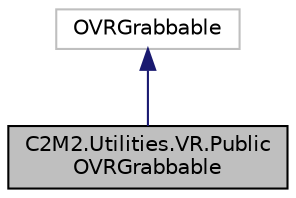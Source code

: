 digraph "C2M2.Utilities.VR.PublicOVRGrabbable"
{
 // LATEX_PDF_SIZE
  edge [fontname="Helvetica",fontsize="10",labelfontname="Helvetica",labelfontsize="10"];
  node [fontname="Helvetica",fontsize="10",shape=record];
  Node1 [label="C2M2.Utilities.VR.Public\lOVRGrabbable",height=0.2,width=0.4,color="black", fillcolor="grey75", style="filled", fontcolor="black",tooltip="Offers a public interface for other scripts to change OVRGrabber's grab points, such as when using co..."];
  Node2 -> Node1 [dir="back",color="midnightblue",fontsize="10",style="solid",fontname="Helvetica"];
  Node2 [label="OVRGrabbable",height=0.2,width=0.4,color="grey75", fillcolor="white", style="filled",tooltip=" "];
}
